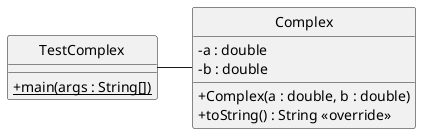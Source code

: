 @startuml
skinparam classAttributeIconSize 0
hide circle

class Complex {
 - a : double
 - b : double
 + Complex(a : double, b : double)
 + toString() : String <<override>>
}

class TestComplex {
 + {static} main(args : String[])
}

TestComplex - Complex

@enduml
